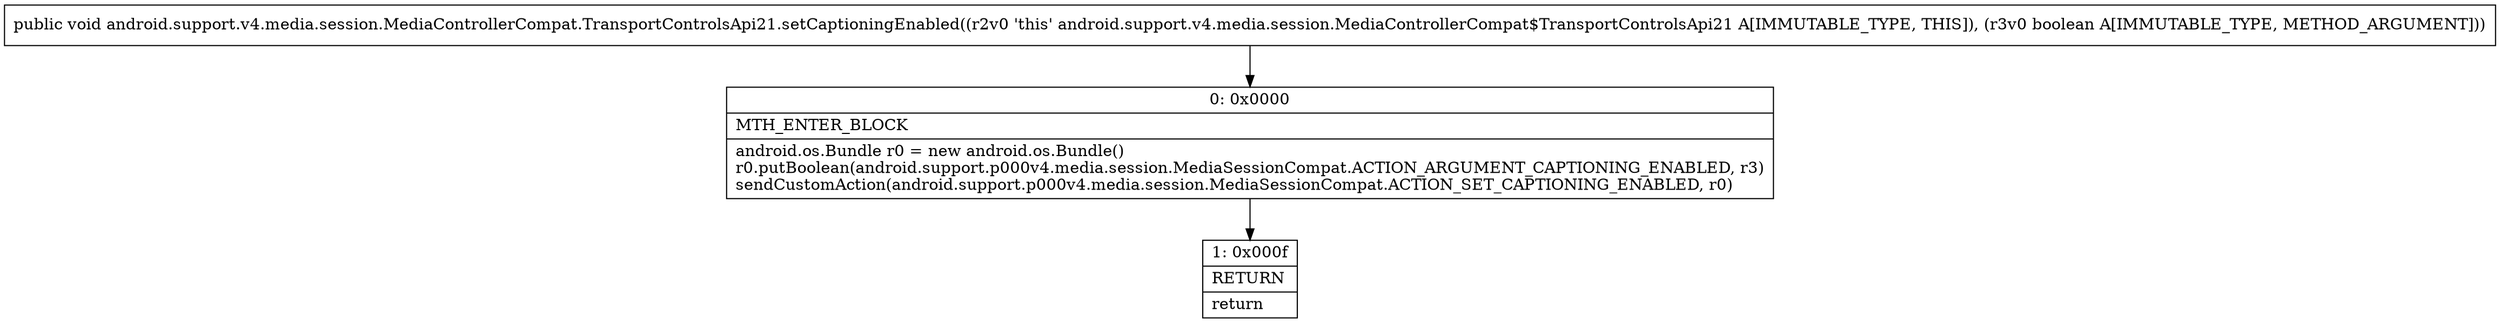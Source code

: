 digraph "CFG forandroid.support.v4.media.session.MediaControllerCompat.TransportControlsApi21.setCaptioningEnabled(Z)V" {
Node_0 [shape=record,label="{0\:\ 0x0000|MTH_ENTER_BLOCK\l|android.os.Bundle r0 = new android.os.Bundle()\lr0.putBoolean(android.support.p000v4.media.session.MediaSessionCompat.ACTION_ARGUMENT_CAPTIONING_ENABLED, r3)\lsendCustomAction(android.support.p000v4.media.session.MediaSessionCompat.ACTION_SET_CAPTIONING_ENABLED, r0)\l}"];
Node_1 [shape=record,label="{1\:\ 0x000f|RETURN\l|return\l}"];
MethodNode[shape=record,label="{public void android.support.v4.media.session.MediaControllerCompat.TransportControlsApi21.setCaptioningEnabled((r2v0 'this' android.support.v4.media.session.MediaControllerCompat$TransportControlsApi21 A[IMMUTABLE_TYPE, THIS]), (r3v0 boolean A[IMMUTABLE_TYPE, METHOD_ARGUMENT])) }"];
MethodNode -> Node_0;
Node_0 -> Node_1;
}

